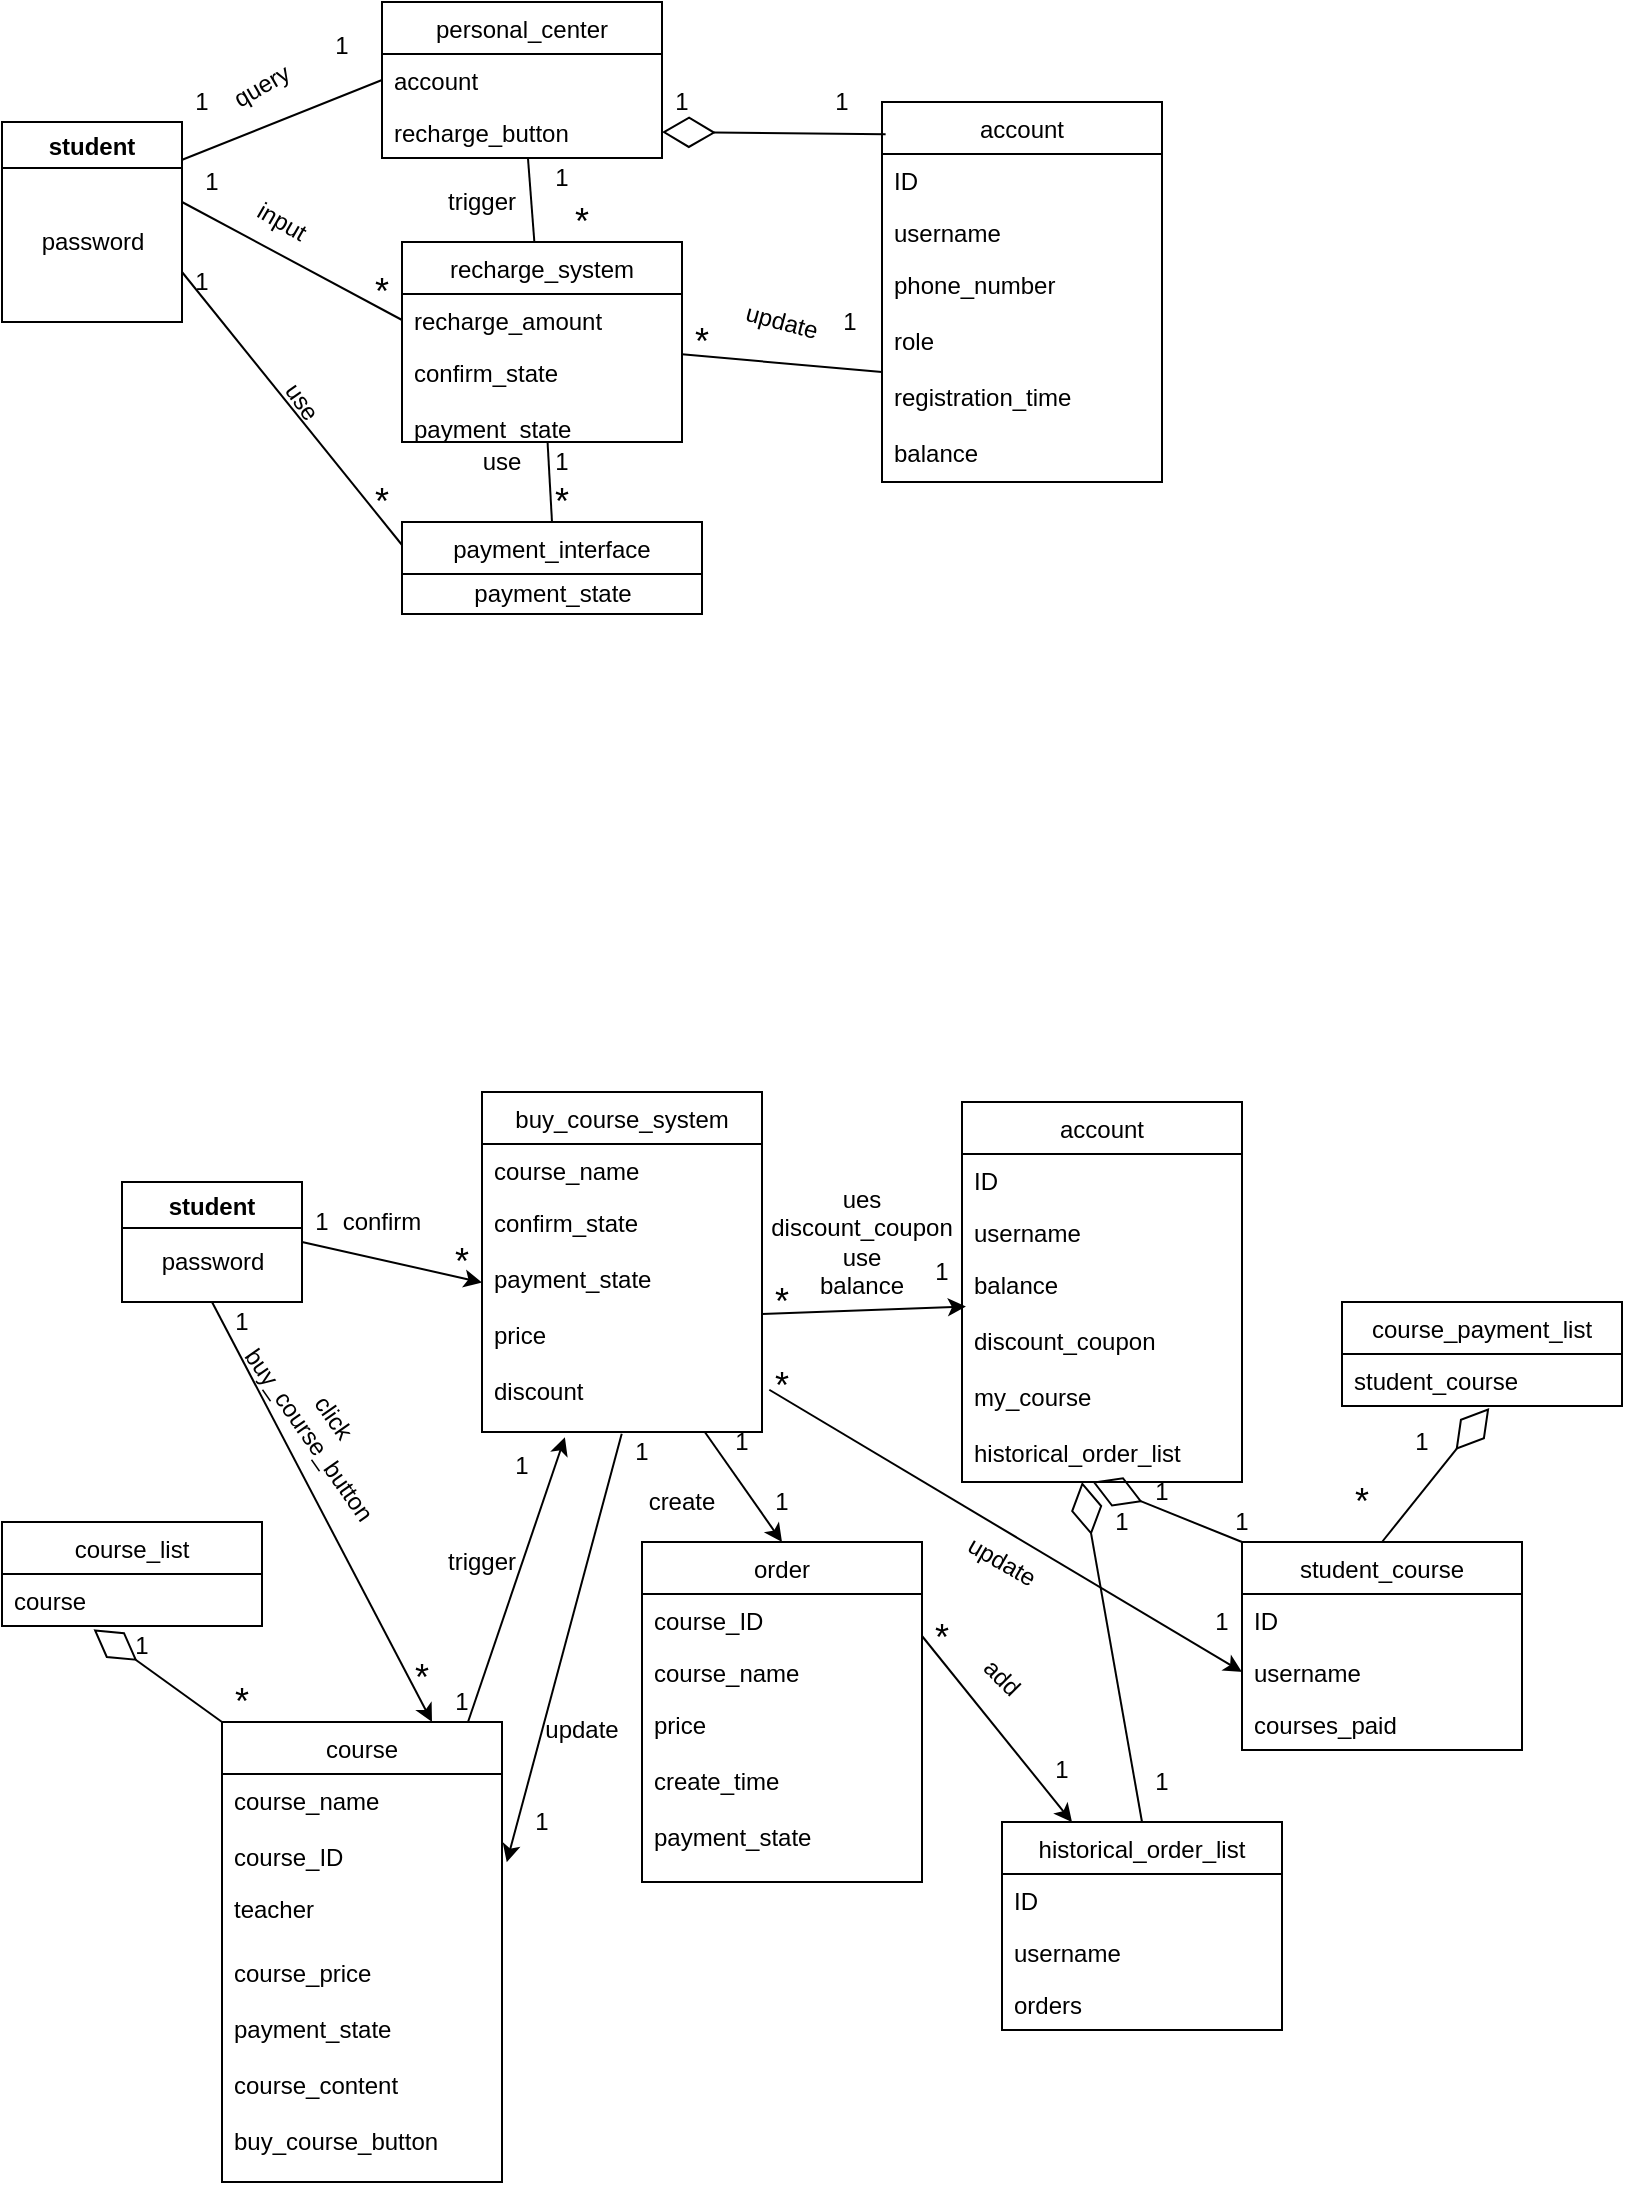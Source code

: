 <mxfile version="14.6.5" type="github"><diagram id="y11r9mdgmfxSU5SADL7G" name="Page-1"><mxGraphModel dx="1187" dy="615" grid="1" gridSize="10" guides="1" tooltips="1" connect="1" arrows="1" fold="1" page="1" pageScale="1" pageWidth="827" pageHeight="1169" math="0" shadow="0"><root><mxCell id="0"/><mxCell id="1" parent="0"/><mxCell id="tA0fsJENdHAYT02a4oDx-4" value="student" style="swimlane;" parent="1" vertex="1"><mxGeometry x="10" y="100" width="90" height="100" as="geometry"><mxRectangle x="310" y="280" width="90" height="23" as="alternateBounds"/></mxGeometry></mxCell><mxCell id="tA0fsJENdHAYT02a4oDx-10" value="password" style="text;html=1;align=center;verticalAlign=middle;resizable=0;points=[];autosize=1;strokeColor=none;" parent="tA0fsJENdHAYT02a4oDx-4" vertex="1"><mxGeometry x="10" y="50" width="70" height="20" as="geometry"/></mxCell><mxCell id="tA0fsJENdHAYT02a4oDx-13" value="personal_center" style="swimlane;fontStyle=0;childLayout=stackLayout;horizontal=1;startSize=26;fillColor=none;horizontalStack=0;resizeParent=1;resizeParentMax=0;resizeLast=0;collapsible=1;marginBottom=0;" parent="1" vertex="1"><mxGeometry x="200" y="40" width="140" height="78" as="geometry"/></mxCell><mxCell id="tA0fsJENdHAYT02a4oDx-14" value="account" style="text;strokeColor=none;fillColor=none;align=left;verticalAlign=top;spacingLeft=4;spacingRight=4;overflow=hidden;rotatable=0;points=[[0,0.5],[1,0.5]];portConstraint=eastwest;" parent="tA0fsJENdHAYT02a4oDx-13" vertex="1"><mxGeometry y="26" width="140" height="26" as="geometry"/></mxCell><mxCell id="tA0fsJENdHAYT02a4oDx-15" value="recharge_button" style="text;strokeColor=none;fillColor=none;align=left;verticalAlign=top;spacingLeft=4;spacingRight=4;overflow=hidden;rotatable=0;points=[[0,0.5],[1,0.5]];portConstraint=eastwest;" parent="tA0fsJENdHAYT02a4oDx-13" vertex="1"><mxGeometry y="52" width="140" height="26" as="geometry"/></mxCell><mxCell id="tA0fsJENdHAYT02a4oDx-18" value="account" style="swimlane;fontStyle=0;childLayout=stackLayout;horizontal=1;startSize=26;fillColor=none;horizontalStack=0;resizeParent=1;resizeParentMax=0;resizeLast=0;collapsible=1;marginBottom=0;" parent="1" vertex="1"><mxGeometry x="450" y="90" width="140" height="190" as="geometry"/></mxCell><mxCell id="tA0fsJENdHAYT02a4oDx-19" value="ID" style="text;strokeColor=none;fillColor=none;align=left;verticalAlign=top;spacingLeft=4;spacingRight=4;overflow=hidden;rotatable=0;points=[[0,0.5],[1,0.5]];portConstraint=eastwest;" parent="tA0fsJENdHAYT02a4oDx-18" vertex="1"><mxGeometry y="26" width="140" height="26" as="geometry"/></mxCell><mxCell id="tA0fsJENdHAYT02a4oDx-20" value="username" style="text;strokeColor=none;fillColor=none;align=left;verticalAlign=top;spacingLeft=4;spacingRight=4;overflow=hidden;rotatable=0;points=[[0,0.5],[1,0.5]];portConstraint=eastwest;" parent="tA0fsJENdHAYT02a4oDx-18" vertex="1"><mxGeometry y="52" width="140" height="26" as="geometry"/></mxCell><mxCell id="tA0fsJENdHAYT02a4oDx-21" value="phone_number&#10;&#10;role&#10;&#10;registration_time&#10;&#10;balance" style="text;strokeColor=none;fillColor=none;align=left;verticalAlign=top;spacingLeft=4;spacingRight=4;overflow=hidden;rotatable=0;points=[[0,0.5],[1,0.5]];portConstraint=eastwest;" parent="tA0fsJENdHAYT02a4oDx-18" vertex="1"><mxGeometry y="78" width="140" height="112" as="geometry"/></mxCell><mxCell id="tA0fsJENdHAYT02a4oDx-27" value="recharge_system" style="swimlane;fontStyle=0;childLayout=stackLayout;horizontal=1;startSize=26;fillColor=none;horizontalStack=0;resizeParent=1;resizeParentMax=0;resizeLast=0;collapsible=1;marginBottom=0;" parent="1" vertex="1"><mxGeometry x="210" y="160" width="140" height="100" as="geometry"/></mxCell><mxCell id="tA0fsJENdHAYT02a4oDx-28" value="recharge_amount" style="text;strokeColor=none;fillColor=none;align=left;verticalAlign=top;spacingLeft=4;spacingRight=4;overflow=hidden;rotatable=0;points=[[0,0.5],[1,0.5]];portConstraint=eastwest;" parent="tA0fsJENdHAYT02a4oDx-27" vertex="1"><mxGeometry y="26" width="140" height="26" as="geometry"/></mxCell><mxCell id="tA0fsJENdHAYT02a4oDx-29" value="confirm_state&#10;&#10;payment_state" style="text;strokeColor=none;fillColor=none;align=left;verticalAlign=top;spacingLeft=4;spacingRight=4;overflow=hidden;rotatable=0;points=[[0,0.5],[1,0.5]];portConstraint=eastwest;" parent="tA0fsJENdHAYT02a4oDx-27" vertex="1"><mxGeometry y="52" width="140" height="48" as="geometry"/></mxCell><mxCell id="tA0fsJENdHAYT02a4oDx-31" value="payment_interface" style="swimlane;fontStyle=0;childLayout=stackLayout;horizontal=1;startSize=26;fillColor=none;horizontalStack=0;resizeParent=1;resizeParentMax=0;resizeLast=0;collapsible=1;marginBottom=0;" parent="1" vertex="1"><mxGeometry x="210" y="300" width="150" height="46" as="geometry"/></mxCell><mxCell id="tA0fsJENdHAYT02a4oDx-62" value="payment_state" style="text;html=1;align=center;verticalAlign=middle;resizable=0;points=[];autosize=1;strokeColor=none;" parent="tA0fsJENdHAYT02a4oDx-31" vertex="1"><mxGeometry y="26" width="150" height="20" as="geometry"/></mxCell><mxCell id="tA0fsJENdHAYT02a4oDx-44" value="" style="endArrow=none;html=1;exitX=0.998;exitY=0.19;exitDx=0;exitDy=0;exitPerimeter=0;entryX=0;entryY=0.5;entryDx=0;entryDy=0;" parent="1" source="tA0fsJENdHAYT02a4oDx-4" target="tA0fsJENdHAYT02a4oDx-14" edge="1"><mxGeometry width="50" height="50" relative="1" as="geometry"><mxPoint x="140" y="150" as="sourcePoint"/><mxPoint x="190" y="100" as="targetPoint"/></mxGeometry></mxCell><mxCell id="tA0fsJENdHAYT02a4oDx-45" value="" style="endArrow=none;html=1;entryX=0;entryY=0.5;entryDx=0;entryDy=0;" parent="1" target="tA0fsJENdHAYT02a4oDx-28" edge="1"><mxGeometry width="50" height="50" relative="1" as="geometry"><mxPoint x="100" y="140" as="sourcePoint"/><mxPoint x="200" y="140" as="targetPoint"/></mxGeometry></mxCell><mxCell id="tA0fsJENdHAYT02a4oDx-46" value="" style="endArrow=none;html=1;entryX=0;entryY=0.25;entryDx=0;entryDy=0;exitX=1;exitY=0.75;exitDx=0;exitDy=0;" parent="1" source="tA0fsJENdHAYT02a4oDx-4" target="tA0fsJENdHAYT02a4oDx-31" edge="1"><mxGeometry width="50" height="50" relative="1" as="geometry"><mxPoint x="140" y="250" as="sourcePoint"/><mxPoint x="190" y="200" as="targetPoint"/></mxGeometry></mxCell><mxCell id="tA0fsJENdHAYT02a4oDx-48" value="query" style="text;html=1;strokeColor=none;fillColor=none;align=center;verticalAlign=middle;whiteSpace=wrap;rounded=0;rotation=-30;" parent="1" vertex="1"><mxGeometry x="120" y="72" width="40" height="20" as="geometry"/></mxCell><mxCell id="tA0fsJENdHAYT02a4oDx-49" value="input" style="text;html=1;strokeColor=none;fillColor=none;align=center;verticalAlign=middle;whiteSpace=wrap;rounded=0;rotation=30;" parent="1" vertex="1"><mxGeometry x="130" y="140" width="40" height="20" as="geometry"/></mxCell><mxCell id="tA0fsJENdHAYT02a4oDx-50" value="use" style="text;html=1;strokeColor=none;fillColor=none;align=center;verticalAlign=middle;whiteSpace=wrap;rounded=0;rotation=55;" parent="1" vertex="1"><mxGeometry x="140" y="230" width="40" height="20" as="geometry"/></mxCell><mxCell id="tA0fsJENdHAYT02a4oDx-55" value="" style="endArrow=diamondThin;endFill=0;endSize=24;html=1;entryX=1;entryY=0.5;entryDx=0;entryDy=0;exitX=0.013;exitY=0.085;exitDx=0;exitDy=0;exitPerimeter=0;" parent="1" source="tA0fsJENdHAYT02a4oDx-18" target="tA0fsJENdHAYT02a4oDx-15" edge="1"><mxGeometry width="160" relative="1" as="geometry"><mxPoint x="720" y="320" as="sourcePoint"/><mxPoint x="780" y="260" as="targetPoint"/></mxGeometry></mxCell><mxCell id="tA0fsJENdHAYT02a4oDx-56" value="" style="endArrow=none;html=1;exitX=0.5;exitY=0;exitDx=0;exitDy=0;" parent="1" source="tA0fsJENdHAYT02a4oDx-31" target="tA0fsJENdHAYT02a4oDx-27" edge="1"><mxGeometry width="50" height="50" relative="1" as="geometry"><mxPoint x="290" y="290" as="sourcePoint"/><mxPoint x="280" y="240" as="targetPoint"/></mxGeometry></mxCell><mxCell id="tA0fsJENdHAYT02a4oDx-57" value="use" style="text;html=1;strokeColor=none;fillColor=none;align=center;verticalAlign=middle;whiteSpace=wrap;rounded=0;" parent="1" vertex="1"><mxGeometry x="240" y="260" width="40" height="20" as="geometry"/></mxCell><mxCell id="tA0fsJENdHAYT02a4oDx-58" value="" style="endArrow=none;html=1;" parent="1" source="tA0fsJENdHAYT02a4oDx-27" edge="1"><mxGeometry width="50" height="50" relative="1" as="geometry"><mxPoint x="670" y="300" as="sourcePoint"/><mxPoint x="450" y="225" as="targetPoint"/></mxGeometry></mxCell><mxCell id="tA0fsJENdHAYT02a4oDx-60" value="update" style="text;html=1;strokeColor=none;fillColor=none;align=center;verticalAlign=middle;whiteSpace=wrap;rounded=0;rotation=15;" parent="1" vertex="1"><mxGeometry x="380" y="190" width="40" height="20" as="geometry"/></mxCell><mxCell id="tA0fsJENdHAYT02a4oDx-61" value="" style="endArrow=none;html=1;" parent="1" source="tA0fsJENdHAYT02a4oDx-27" target="tA0fsJENdHAYT02a4oDx-13" edge="1"><mxGeometry width="50" height="50" relative="1" as="geometry"><mxPoint x="260" y="160" as="sourcePoint"/><mxPoint x="310" y="110" as="targetPoint"/></mxGeometry></mxCell><mxCell id="tA0fsJENdHAYT02a4oDx-63" value="trigger" style="text;html=1;strokeColor=none;fillColor=none;align=center;verticalAlign=middle;whiteSpace=wrap;rounded=0;" parent="1" vertex="1"><mxGeometry x="230" y="130" width="40" height="20" as="geometry"/></mxCell><mxCell id="tA0fsJENdHAYT02a4oDx-64" value="student" style="swimlane;" parent="1" vertex="1"><mxGeometry x="70" y="630" width="90" height="60" as="geometry"><mxRectangle x="310" y="280" width="90" height="23" as="alternateBounds"/></mxGeometry></mxCell><mxCell id="tA0fsJENdHAYT02a4oDx-65" value="password" style="text;html=1;align=center;verticalAlign=middle;resizable=0;points=[];autosize=1;strokeColor=none;" parent="tA0fsJENdHAYT02a4oDx-64" vertex="1"><mxGeometry x="10" y="30" width="70" height="20" as="geometry"/></mxCell><mxCell id="tA0fsJENdHAYT02a4oDx-66" value="buy_course_system" style="swimlane;fontStyle=0;childLayout=stackLayout;horizontal=1;startSize=26;fillColor=none;horizontalStack=0;resizeParent=1;resizeParentMax=0;resizeLast=0;collapsible=1;marginBottom=0;" parent="1" vertex="1"><mxGeometry x="250" y="585" width="140" height="170" as="geometry"/></mxCell><mxCell id="tA0fsJENdHAYT02a4oDx-67" value="course_name" style="text;strokeColor=none;fillColor=none;align=left;verticalAlign=top;spacingLeft=4;spacingRight=4;overflow=hidden;rotatable=0;points=[[0,0.5],[1,0.5]];portConstraint=eastwest;" parent="tA0fsJENdHAYT02a4oDx-66" vertex="1"><mxGeometry y="26" width="140" height="26" as="geometry"/></mxCell><mxCell id="tA0fsJENdHAYT02a4oDx-68" value="confirm_state&#10;&#10;payment_state&#10;&#10;price&#10;&#10;discount" style="text;strokeColor=none;fillColor=none;align=left;verticalAlign=top;spacingLeft=4;spacingRight=4;overflow=hidden;rotatable=0;points=[[0,0.5],[1,0.5]];portConstraint=eastwest;" parent="tA0fsJENdHAYT02a4oDx-66" vertex="1"><mxGeometry y="52" width="140" height="118" as="geometry"/></mxCell><mxCell id="tA0fsJENdHAYT02a4oDx-73" value="account" style="swimlane;fontStyle=0;childLayout=stackLayout;horizontal=1;startSize=26;fillColor=none;horizontalStack=0;resizeParent=1;resizeParentMax=0;resizeLast=0;collapsible=1;marginBottom=0;" parent="1" vertex="1"><mxGeometry x="490" y="590" width="140" height="190" as="geometry"/></mxCell><mxCell id="tA0fsJENdHAYT02a4oDx-74" value="ID" style="text;strokeColor=none;fillColor=none;align=left;verticalAlign=top;spacingLeft=4;spacingRight=4;overflow=hidden;rotatable=0;points=[[0,0.5],[1,0.5]];portConstraint=eastwest;" parent="tA0fsJENdHAYT02a4oDx-73" vertex="1"><mxGeometry y="26" width="140" height="26" as="geometry"/></mxCell><mxCell id="tA0fsJENdHAYT02a4oDx-75" value="username" style="text;strokeColor=none;fillColor=none;align=left;verticalAlign=top;spacingLeft=4;spacingRight=4;overflow=hidden;rotatable=0;points=[[0,0.5],[1,0.5]];portConstraint=eastwest;" parent="tA0fsJENdHAYT02a4oDx-73" vertex="1"><mxGeometry y="52" width="140" height="26" as="geometry"/></mxCell><mxCell id="tA0fsJENdHAYT02a4oDx-76" value="balance&#10;&#10;discount_coupon&#10;&#10;my_course&#10;&#10;historical_order_list" style="text;strokeColor=none;fillColor=none;align=left;verticalAlign=top;spacingLeft=4;spacingRight=4;overflow=hidden;rotatable=0;points=[[0,0.5],[1,0.5]];portConstraint=eastwest;" parent="tA0fsJENdHAYT02a4oDx-73" vertex="1"><mxGeometry y="78" width="140" height="112" as="geometry"/></mxCell><mxCell id="tA0fsJENdHAYT02a4oDx-89" value="course" style="swimlane;fontStyle=0;childLayout=stackLayout;horizontal=1;startSize=26;fillColor=none;horizontalStack=0;resizeParent=1;resizeParentMax=0;resizeLast=0;collapsible=1;marginBottom=0;" parent="1" vertex="1"><mxGeometry x="120" y="900" width="140" height="230" as="geometry"/></mxCell><mxCell id="tA0fsJENdHAYT02a4oDx-90" value="course_name&#10;&#10;course_ID" style="text;strokeColor=none;fillColor=none;align=left;verticalAlign=top;spacingLeft=4;spacingRight=4;overflow=hidden;rotatable=0;points=[[0,0.5],[1,0.5]];portConstraint=eastwest;" parent="tA0fsJENdHAYT02a4oDx-89" vertex="1"><mxGeometry y="26" width="140" height="54" as="geometry"/></mxCell><mxCell id="tA0fsJENdHAYT02a4oDx-91" value="teacher" style="text;strokeColor=none;fillColor=none;align=left;verticalAlign=top;spacingLeft=4;spacingRight=4;overflow=hidden;rotatable=0;points=[[0,0.5],[1,0.5]];portConstraint=eastwest;" parent="tA0fsJENdHAYT02a4oDx-89" vertex="1"><mxGeometry y="80" width="140" height="32" as="geometry"/></mxCell><mxCell id="tA0fsJENdHAYT02a4oDx-92" value="course_price&#10;&#10;payment_state&#10;&#10;course_content&#10;&#10;buy_course_button" style="text;strokeColor=none;fillColor=none;align=left;verticalAlign=top;spacingLeft=4;spacingRight=4;overflow=hidden;rotatable=0;points=[[0,0.5],[1,0.5]];portConstraint=eastwest;" parent="tA0fsJENdHAYT02a4oDx-89" vertex="1"><mxGeometry y="112" width="140" height="118" as="geometry"/></mxCell><mxCell id="tA0fsJENdHAYT02a4oDx-93" value="course_payment_list" style="swimlane;fontStyle=0;childLayout=stackLayout;horizontal=1;startSize=26;fillColor=none;horizontalStack=0;resizeParent=1;resizeParentMax=0;resizeLast=0;collapsible=1;marginBottom=0;" parent="1" vertex="1"><mxGeometry x="680" y="690" width="140" height="52" as="geometry"/></mxCell><mxCell id="tA0fsJENdHAYT02a4oDx-95" value="student_course" style="text;strokeColor=none;fillColor=none;align=left;verticalAlign=top;spacingLeft=4;spacingRight=4;overflow=hidden;rotatable=0;points=[[0,0.5],[1,0.5]];portConstraint=eastwest;" parent="tA0fsJENdHAYT02a4oDx-93" vertex="1"><mxGeometry y="26" width="140" height="26" as="geometry"/></mxCell><mxCell id="tA0fsJENdHAYT02a4oDx-97" value="student_course" style="swimlane;fontStyle=0;childLayout=stackLayout;horizontal=1;startSize=26;fillColor=none;horizontalStack=0;resizeParent=1;resizeParentMax=0;resizeLast=0;collapsible=1;marginBottom=0;" parent="1" vertex="1"><mxGeometry x="630" y="810" width="140" height="104" as="geometry"/></mxCell><mxCell id="tA0fsJENdHAYT02a4oDx-98" value="ID" style="text;strokeColor=none;fillColor=none;align=left;verticalAlign=top;spacingLeft=4;spacingRight=4;overflow=hidden;rotatable=0;points=[[0,0.5],[1,0.5]];portConstraint=eastwest;" parent="tA0fsJENdHAYT02a4oDx-97" vertex="1"><mxGeometry y="26" width="140" height="26" as="geometry"/></mxCell><mxCell id="tA0fsJENdHAYT02a4oDx-99" value="username" style="text;strokeColor=none;fillColor=none;align=left;verticalAlign=top;spacingLeft=4;spacingRight=4;overflow=hidden;rotatable=0;points=[[0,0.5],[1,0.5]];portConstraint=eastwest;" parent="tA0fsJENdHAYT02a4oDx-97" vertex="1"><mxGeometry y="52" width="140" height="26" as="geometry"/></mxCell><mxCell id="tA0fsJENdHAYT02a4oDx-100" value="courses_paid" style="text;strokeColor=none;fillColor=none;align=left;verticalAlign=top;spacingLeft=4;spacingRight=4;overflow=hidden;rotatable=0;points=[[0,0.5],[1,0.5]];portConstraint=eastwest;" parent="tA0fsJENdHAYT02a4oDx-97" vertex="1"><mxGeometry y="78" width="140" height="26" as="geometry"/></mxCell><mxCell id="tA0fsJENdHAYT02a4oDx-101" value="course_list" style="swimlane;fontStyle=0;childLayout=stackLayout;horizontal=1;startSize=26;fillColor=none;horizontalStack=0;resizeParent=1;resizeParentMax=0;resizeLast=0;collapsible=1;marginBottom=0;" parent="1" vertex="1"><mxGeometry x="10" y="800" width="130" height="52" as="geometry"/></mxCell><mxCell id="tA0fsJENdHAYT02a4oDx-102" value="course" style="text;strokeColor=none;fillColor=none;align=left;verticalAlign=top;spacingLeft=4;spacingRight=4;overflow=hidden;rotatable=0;points=[[0,0.5],[1,0.5]];portConstraint=eastwest;" parent="tA0fsJENdHAYT02a4oDx-101" vertex="1"><mxGeometry y="26" width="130" height="26" as="geometry"/></mxCell><mxCell id="tA0fsJENdHAYT02a4oDx-105" value="order" style="swimlane;fontStyle=0;childLayout=stackLayout;horizontal=1;startSize=26;fillColor=none;horizontalStack=0;resizeParent=1;resizeParentMax=0;resizeLast=0;collapsible=1;marginBottom=0;" parent="1" vertex="1"><mxGeometry x="330" y="810" width="140" height="170" as="geometry"/></mxCell><mxCell id="tA0fsJENdHAYT02a4oDx-106" value="course_ID" style="text;strokeColor=none;fillColor=none;align=left;verticalAlign=top;spacingLeft=4;spacingRight=4;overflow=hidden;rotatable=0;points=[[0,0.5],[1,0.5]];portConstraint=eastwest;" parent="tA0fsJENdHAYT02a4oDx-105" vertex="1"><mxGeometry y="26" width="140" height="26" as="geometry"/></mxCell><mxCell id="tA0fsJENdHAYT02a4oDx-107" value="course_name" style="text;strokeColor=none;fillColor=none;align=left;verticalAlign=top;spacingLeft=4;spacingRight=4;overflow=hidden;rotatable=0;points=[[0,0.5],[1,0.5]];portConstraint=eastwest;" parent="tA0fsJENdHAYT02a4oDx-105" vertex="1"><mxGeometry y="52" width="140" height="26" as="geometry"/></mxCell><mxCell id="tA0fsJENdHAYT02a4oDx-108" value="price&#10;&#10;create_time&#10;&#10;payment_state" style="text;strokeColor=none;fillColor=none;align=left;verticalAlign=top;spacingLeft=4;spacingRight=4;overflow=hidden;rotatable=0;points=[[0,0.5],[1,0.5]];portConstraint=eastwest;" parent="tA0fsJENdHAYT02a4oDx-105" vertex="1"><mxGeometry y="78" width="140" height="92" as="geometry"/></mxCell><mxCell id="tA0fsJENdHAYT02a4oDx-110" value="" style="endArrow=diamondThin;endFill=0;endSize=24;html=1;entryX=0.352;entryY=1.063;entryDx=0;entryDy=0;exitX=0;exitY=0;exitDx=0;exitDy=0;entryPerimeter=0;" parent="1" source="tA0fsJENdHAYT02a4oDx-89" target="tA0fsJENdHAYT02a4oDx-102" edge="1"><mxGeometry width="160" relative="1" as="geometry"><mxPoint x="320" y="1100" as="sourcePoint"/><mxPoint x="480" y="1100" as="targetPoint"/></mxGeometry></mxCell><mxCell id="tA0fsJENdHAYT02a4oDx-111" value="" style="endArrow=diamondThin;endFill=0;endSize=24;html=1;entryX=0.526;entryY=1.038;entryDx=0;entryDy=0;entryPerimeter=0;exitX=0.5;exitY=0;exitDx=0;exitDy=0;" parent="1" source="tA0fsJENdHAYT02a4oDx-97" target="tA0fsJENdHAYT02a4oDx-95" edge="1"><mxGeometry width="160" relative="1" as="geometry"><mxPoint x="620" y="980" as="sourcePoint"/><mxPoint x="780" y="980" as="targetPoint"/></mxGeometry></mxCell><mxCell id="tA0fsJENdHAYT02a4oDx-113" value="" style="endArrow=classic;html=1;entryX=0.75;entryY=0;entryDx=0;entryDy=0;exitX=0.5;exitY=1;exitDx=0;exitDy=0;" parent="1" source="tA0fsJENdHAYT02a4oDx-64" target="tA0fsJENdHAYT02a4oDx-89" edge="1"><mxGeometry width="50" height="50" relative="1" as="geometry"><mxPoint x="110" y="770" as="sourcePoint"/><mxPoint x="160" y="720" as="targetPoint"/></mxGeometry></mxCell><mxCell id="tA0fsJENdHAYT02a4oDx-114" value="" style="endArrow=classic;html=1;exitX=1;exitY=0.5;exitDx=0;exitDy=0;" parent="1" source="tA0fsJENdHAYT02a4oDx-64" target="tA0fsJENdHAYT02a4oDx-68" edge="1"><mxGeometry width="50" height="50" relative="1" as="geometry"><mxPoint x="160" y="690" as="sourcePoint"/><mxPoint x="210" y="640" as="targetPoint"/></mxGeometry></mxCell><mxCell id="tA0fsJENdHAYT02a4oDx-115" value="" style="endArrow=classic;html=1;entryX=0.296;entryY=1.022;entryDx=0;entryDy=0;entryPerimeter=0;" parent="1" target="tA0fsJENdHAYT02a4oDx-68" edge="1"><mxGeometry width="50" height="50" relative="1" as="geometry"><mxPoint x="243" y="900" as="sourcePoint"/><mxPoint x="280" y="810" as="targetPoint"/></mxGeometry></mxCell><mxCell id="tA0fsJENdHAYT02a4oDx-116" value="" style="endArrow=classic;html=1;entryX=0.5;entryY=0;entryDx=0;entryDy=0;" parent="1" source="tA0fsJENdHAYT02a4oDx-68" target="tA0fsJENdHAYT02a4oDx-105" edge="1"><mxGeometry width="50" height="50" relative="1" as="geometry"><mxPoint x="349" y="760" as="sourcePoint"/><mxPoint x="460" y="750" as="targetPoint"/></mxGeometry></mxCell><mxCell id="tA0fsJENdHAYT02a4oDx-117" value="" style="endArrow=classic;html=1;exitX=1;exitY=0.5;exitDx=0;exitDy=0;entryX=0.014;entryY=0.217;entryDx=0;entryDy=0;entryPerimeter=0;" parent="1" source="tA0fsJENdHAYT02a4oDx-68" target="tA0fsJENdHAYT02a4oDx-76" edge="1"><mxGeometry width="50" height="50" relative="1" as="geometry"><mxPoint x="470" y="710" as="sourcePoint"/><mxPoint x="520" y="660" as="targetPoint"/></mxGeometry></mxCell><mxCell id="tA0fsJENdHAYT02a4oDx-118" value="" style="endArrow=classic;html=1;exitX=1.026;exitY=0.821;exitDx=0;exitDy=0;exitPerimeter=0;entryX=0;entryY=0.5;entryDx=0;entryDy=0;" parent="1" source="tA0fsJENdHAYT02a4oDx-68" target="tA0fsJENdHAYT02a4oDx-99" edge="1"><mxGeometry width="50" height="50" relative="1" as="geometry"><mxPoint x="520" y="900" as="sourcePoint"/><mxPoint x="590" y="910" as="targetPoint"/></mxGeometry></mxCell><mxCell id="tA0fsJENdHAYT02a4oDx-120" value="" style="endArrow=diamondThin;endFill=0;endSize=24;html=1;entryX=0.466;entryY=0.999;entryDx=0;entryDy=0;entryPerimeter=0;exitX=0;exitY=0;exitDx=0;exitDy=0;" parent="1" source="tA0fsJENdHAYT02a4oDx-97" target="tA0fsJENdHAYT02a4oDx-76" edge="1"><mxGeometry width="160" relative="1" as="geometry"><mxPoint x="500" y="980" as="sourcePoint"/><mxPoint x="660" y="980" as="targetPoint"/></mxGeometry></mxCell><mxCell id="tA0fsJENdHAYT02a4oDx-121" value="click buy_course_button" style="text;html=1;strokeColor=none;fillColor=none;align=center;verticalAlign=middle;whiteSpace=wrap;rounded=0;rotation=55;" parent="1" vertex="1"><mxGeometry x="150" y="742" width="40" height="20" as="geometry"/></mxCell><mxCell id="tA0fsJENdHAYT02a4oDx-122" value="update" style="text;html=1;strokeColor=none;fillColor=none;align=center;verticalAlign=middle;whiteSpace=wrap;rounded=0;rotation=30;" parent="1" vertex="1"><mxGeometry x="490" y="810" width="40" height="20" as="geometry"/></mxCell><mxCell id="tA0fsJENdHAYT02a4oDx-123" value="confirm" style="text;html=1;strokeColor=none;fillColor=none;align=center;verticalAlign=middle;whiteSpace=wrap;rounded=0;" parent="1" vertex="1"><mxGeometry x="180" y="640" width="40" height="20" as="geometry"/></mxCell><mxCell id="tA0fsJENdHAYT02a4oDx-124" value="ues discount_coupon&lt;br&gt;use&lt;br&gt;balance" style="text;html=1;strokeColor=none;fillColor=none;align=center;verticalAlign=middle;whiteSpace=wrap;rounded=0;" parent="1" vertex="1"><mxGeometry x="420" y="650" width="40" height="20" as="geometry"/></mxCell><mxCell id="tA0fsJENdHAYT02a4oDx-125" value="create" style="text;html=1;strokeColor=none;fillColor=none;align=center;verticalAlign=middle;whiteSpace=wrap;rounded=0;" parent="1" vertex="1"><mxGeometry x="330" y="780" width="40" height="20" as="geometry"/></mxCell><mxCell id="tA0fsJENdHAYT02a4oDx-126" value="trigger" style="text;html=1;strokeColor=none;fillColor=none;align=center;verticalAlign=middle;whiteSpace=wrap;rounded=0;" parent="1" vertex="1"><mxGeometry x="230" y="810" width="40" height="20" as="geometry"/></mxCell><mxCell id="tA0fsJENdHAYT02a4oDx-127" value="historical_order_list" style="swimlane;fontStyle=0;childLayout=stackLayout;horizontal=1;startSize=26;fillColor=none;horizontalStack=0;resizeParent=1;resizeParentMax=0;resizeLast=0;collapsible=1;marginBottom=0;" parent="1" vertex="1"><mxGeometry x="510" y="950" width="140" height="104" as="geometry"/></mxCell><mxCell id="tA0fsJENdHAYT02a4oDx-128" value="ID" style="text;strokeColor=none;fillColor=none;align=left;verticalAlign=top;spacingLeft=4;spacingRight=4;overflow=hidden;rotatable=0;points=[[0,0.5],[1,0.5]];portConstraint=eastwest;" parent="tA0fsJENdHAYT02a4oDx-127" vertex="1"><mxGeometry y="26" width="140" height="26" as="geometry"/></mxCell><mxCell id="tA0fsJENdHAYT02a4oDx-129" value="username" style="text;strokeColor=none;fillColor=none;align=left;verticalAlign=top;spacingLeft=4;spacingRight=4;overflow=hidden;rotatable=0;points=[[0,0.5],[1,0.5]];portConstraint=eastwest;" parent="tA0fsJENdHAYT02a4oDx-127" vertex="1"><mxGeometry y="52" width="140" height="26" as="geometry"/></mxCell><mxCell id="tA0fsJENdHAYT02a4oDx-130" value="orders" style="text;strokeColor=none;fillColor=none;align=left;verticalAlign=top;spacingLeft=4;spacingRight=4;overflow=hidden;rotatable=0;points=[[0,0.5],[1,0.5]];portConstraint=eastwest;" parent="tA0fsJENdHAYT02a4oDx-127" vertex="1"><mxGeometry y="78" width="140" height="26" as="geometry"/></mxCell><mxCell id="tA0fsJENdHAYT02a4oDx-131" value="" style="endArrow=diamondThin;endFill=0;endSize=24;html=1;exitX=0.5;exitY=0;exitDx=0;exitDy=0;" parent="1" source="tA0fsJENdHAYT02a4oDx-127" edge="1"><mxGeometry width="160" relative="1" as="geometry"><mxPoint x="330" y="1080" as="sourcePoint"/><mxPoint x="550" y="780" as="targetPoint"/></mxGeometry></mxCell><mxCell id="tA0fsJENdHAYT02a4oDx-133" value="" style="endArrow=classic;html=1;entryX=0.25;entryY=0;entryDx=0;entryDy=0;" parent="1" target="tA0fsJENdHAYT02a4oDx-127" edge="1"><mxGeometry width="50" height="50" relative="1" as="geometry"><mxPoint x="470" y="857" as="sourcePoint"/><mxPoint x="380" y="1020" as="targetPoint"/></mxGeometry></mxCell><mxCell id="tA0fsJENdHAYT02a4oDx-134" value="add" style="text;html=1;strokeColor=none;fillColor=none;align=center;verticalAlign=middle;whiteSpace=wrap;rounded=0;rotation=45;" parent="1" vertex="1"><mxGeometry x="490" y="868" width="40" height="20" as="geometry"/></mxCell><mxCell id="tA0fsJENdHAYT02a4oDx-135" value="" style="endArrow=classic;html=1;exitX=0.499;exitY=1.007;exitDx=0;exitDy=0;exitPerimeter=0;entryX=1.017;entryY=0.816;entryDx=0;entryDy=0;entryPerimeter=0;" parent="1" source="tA0fsJENdHAYT02a4oDx-68" target="tA0fsJENdHAYT02a4oDx-90" edge="1"><mxGeometry width="50" height="50" relative="1" as="geometry"><mxPoint x="300" y="900" as="sourcePoint"/><mxPoint x="350" y="850" as="targetPoint"/></mxGeometry></mxCell><mxCell id="tA0fsJENdHAYT02a4oDx-137" value="update" style="text;html=1;strokeColor=none;fillColor=none;align=center;verticalAlign=middle;whiteSpace=wrap;rounded=0;" parent="1" vertex="1"><mxGeometry x="280" y="894" width="40" height="20" as="geometry"/></mxCell><mxCell id="9QxtlXGwldqOGxJlwaPk-2" value="1" style="text;html=1;strokeColor=none;fillColor=none;align=center;verticalAlign=middle;whiteSpace=wrap;rounded=0;" vertex="1" parent="1"><mxGeometry x="150" y="640" width="40" height="20" as="geometry"/></mxCell><mxCell id="9QxtlXGwldqOGxJlwaPk-3" value="&lt;font style=&quot;font-size: 18px&quot;&gt;*&lt;/font&gt;" style="text;html=1;strokeColor=none;fillColor=none;align=center;verticalAlign=middle;whiteSpace=wrap;rounded=0;" vertex="1" parent="1"><mxGeometry x="220" y="660" width="40" height="20" as="geometry"/></mxCell><mxCell id="9QxtlXGwldqOGxJlwaPk-4" value="1" style="text;html=1;strokeColor=none;fillColor=none;align=center;verticalAlign=middle;whiteSpace=wrap;rounded=0;" vertex="1" parent="1"><mxGeometry x="110" y="690" width="40" height="20" as="geometry"/></mxCell><mxCell id="9QxtlXGwldqOGxJlwaPk-5" value="1" style="text;html=1;strokeColor=none;fillColor=none;align=center;verticalAlign=middle;whiteSpace=wrap;rounded=0;" vertex="1" parent="1"><mxGeometry x="60" y="852" width="40" height="20" as="geometry"/></mxCell><mxCell id="9QxtlXGwldqOGxJlwaPk-6" value="&lt;font style=&quot;font-size: 18px&quot;&gt;*&lt;/font&gt;" style="text;html=1;strokeColor=none;fillColor=none;align=center;verticalAlign=middle;whiteSpace=wrap;rounded=0;" vertex="1" parent="1"><mxGeometry x="110" y="880" width="40" height="20" as="geometry"/></mxCell><mxCell id="9QxtlXGwldqOGxJlwaPk-8" value="&lt;font style=&quot;font-size: 18px&quot;&gt;*&lt;/font&gt;" style="text;html=1;strokeColor=none;fillColor=none;align=center;verticalAlign=middle;whiteSpace=wrap;rounded=0;" vertex="1" parent="1"><mxGeometry x="670" y="780" width="40" height="20" as="geometry"/></mxCell><mxCell id="9QxtlXGwldqOGxJlwaPk-9" value="1" style="text;html=1;strokeColor=none;fillColor=none;align=center;verticalAlign=middle;whiteSpace=wrap;rounded=0;" vertex="1" parent="1"><mxGeometry x="700" y="750" width="40" height="20" as="geometry"/></mxCell><mxCell id="9QxtlXGwldqOGxJlwaPk-11" value="&lt;font style=&quot;font-size: 18px&quot;&gt;*&lt;/font&gt;" style="text;html=1;strokeColor=none;fillColor=none;align=center;verticalAlign=middle;whiteSpace=wrap;rounded=0;" vertex="1" parent="1"><mxGeometry x="200" y="868" width="40" height="20" as="geometry"/></mxCell><mxCell id="9QxtlXGwldqOGxJlwaPk-12" value="1" style="text;html=1;strokeColor=none;fillColor=none;align=center;verticalAlign=middle;whiteSpace=wrap;rounded=0;" vertex="1" parent="1"><mxGeometry x="220" y="880" width="40" height="20" as="geometry"/></mxCell><mxCell id="9QxtlXGwldqOGxJlwaPk-13" value="1" style="text;html=1;strokeColor=none;fillColor=none;align=center;verticalAlign=middle;whiteSpace=wrap;rounded=0;" vertex="1" parent="1"><mxGeometry x="250" y="762" width="40" height="20" as="geometry"/></mxCell><mxCell id="9QxtlXGwldqOGxJlwaPk-14" value="1" style="text;html=1;strokeColor=none;fillColor=none;align=center;verticalAlign=middle;whiteSpace=wrap;rounded=0;" vertex="1" parent="1"><mxGeometry x="260" y="940" width="40" height="20" as="geometry"/></mxCell><mxCell id="9QxtlXGwldqOGxJlwaPk-15" value="1" style="text;html=1;strokeColor=none;fillColor=none;align=center;verticalAlign=middle;whiteSpace=wrap;rounded=0;" vertex="1" parent="1"><mxGeometry x="310" y="755" width="40" height="20" as="geometry"/></mxCell><mxCell id="9QxtlXGwldqOGxJlwaPk-16" value="1" style="text;html=1;strokeColor=none;fillColor=none;align=center;verticalAlign=middle;whiteSpace=wrap;rounded=0;" vertex="1" parent="1"><mxGeometry x="360" y="750" width="40" height="20" as="geometry"/></mxCell><mxCell id="9QxtlXGwldqOGxJlwaPk-17" value="1" style="text;html=1;strokeColor=none;fillColor=none;align=center;verticalAlign=middle;whiteSpace=wrap;rounded=0;" vertex="1" parent="1"><mxGeometry x="380" y="780" width="40" height="20" as="geometry"/></mxCell><mxCell id="9QxtlXGwldqOGxJlwaPk-18" value="1" style="text;html=1;strokeColor=none;fillColor=none;align=center;verticalAlign=middle;whiteSpace=wrap;rounded=0;" vertex="1" parent="1"><mxGeometry x="550" y="790" width="40" height="20" as="geometry"/></mxCell><mxCell id="9QxtlXGwldqOGxJlwaPk-19" value="1" style="text;html=1;strokeColor=none;fillColor=none;align=center;verticalAlign=middle;whiteSpace=wrap;rounded=0;" vertex="1" parent="1"><mxGeometry x="570" y="920" width="40" height="20" as="geometry"/></mxCell><mxCell id="9QxtlXGwldqOGxJlwaPk-20" value="&lt;font style=&quot;font-size: 18px&quot;&gt;*&lt;/font&gt;" style="text;html=1;strokeColor=none;fillColor=none;align=center;verticalAlign=middle;whiteSpace=wrap;rounded=0;" vertex="1" parent="1"><mxGeometry x="460" y="848" width="40" height="20" as="geometry"/></mxCell><mxCell id="9QxtlXGwldqOGxJlwaPk-21" value="1" style="text;html=1;strokeColor=none;fillColor=none;align=center;verticalAlign=middle;whiteSpace=wrap;rounded=0;" vertex="1" parent="1"><mxGeometry x="520" y="914" width="40" height="20" as="geometry"/></mxCell><mxCell id="9QxtlXGwldqOGxJlwaPk-22" value="1" style="text;html=1;strokeColor=none;fillColor=none;align=center;verticalAlign=middle;whiteSpace=wrap;rounded=0;" vertex="1" parent="1"><mxGeometry x="600" y="840" width="40" height="20" as="geometry"/></mxCell><mxCell id="9QxtlXGwldqOGxJlwaPk-23" value="1" style="text;html=1;strokeColor=none;fillColor=none;align=center;verticalAlign=middle;whiteSpace=wrap;rounded=0;" vertex="1" parent="1"><mxGeometry x="570" y="775" width="40" height="20" as="geometry"/></mxCell><mxCell id="9QxtlXGwldqOGxJlwaPk-24" value="1" style="text;html=1;strokeColor=none;fillColor=none;align=center;verticalAlign=middle;whiteSpace=wrap;rounded=0;" vertex="1" parent="1"><mxGeometry x="610" y="790" width="40" height="20" as="geometry"/></mxCell><mxCell id="9QxtlXGwldqOGxJlwaPk-25" value="&lt;font style=&quot;font-size: 18px&quot;&gt;*&lt;/font&gt;" style="text;html=1;strokeColor=none;fillColor=none;align=center;verticalAlign=middle;whiteSpace=wrap;rounded=0;" vertex="1" parent="1"><mxGeometry x="380" y="722" width="40" height="20" as="geometry"/></mxCell><mxCell id="9QxtlXGwldqOGxJlwaPk-26" value="&lt;font style=&quot;font-size: 18px&quot;&gt;*&lt;/font&gt;" style="text;html=1;strokeColor=none;fillColor=none;align=center;verticalAlign=middle;whiteSpace=wrap;rounded=0;" vertex="1" parent="1"><mxGeometry x="380" y="680" width="40" height="20" as="geometry"/></mxCell><mxCell id="9QxtlXGwldqOGxJlwaPk-29" value="1" style="text;html=1;strokeColor=none;fillColor=none;align=center;verticalAlign=middle;whiteSpace=wrap;rounded=0;" vertex="1" parent="1"><mxGeometry x="460" y="650" width="40" height="50" as="geometry"/></mxCell><mxCell id="9QxtlXGwldqOGxJlwaPk-30" value="1" style="text;html=1;strokeColor=none;fillColor=none;align=center;verticalAlign=middle;whiteSpace=wrap;rounded=0;" vertex="1" parent="1"><mxGeometry x="90" y="80" width="40" height="20" as="geometry"/></mxCell><mxCell id="9QxtlXGwldqOGxJlwaPk-33" value="&lt;font style=&quot;font-size: 18px&quot;&gt;*&lt;/font&gt;" style="text;html=1;strokeColor=none;fillColor=none;align=center;verticalAlign=middle;whiteSpace=wrap;rounded=0;" vertex="1" parent="1"><mxGeometry x="280" y="140" width="40" height="20" as="geometry"/></mxCell><mxCell id="9QxtlXGwldqOGxJlwaPk-35" value="1" style="text;html=1;strokeColor=none;fillColor=none;align=center;verticalAlign=middle;whiteSpace=wrap;rounded=0;" vertex="1" parent="1"><mxGeometry x="160" y="52" width="40" height="20" as="geometry"/></mxCell><mxCell id="9QxtlXGwldqOGxJlwaPk-36" value="1" style="text;html=1;strokeColor=none;fillColor=none;align=center;verticalAlign=middle;whiteSpace=wrap;rounded=0;" vertex="1" parent="1"><mxGeometry x="270" y="118" width="40" height="20" as="geometry"/></mxCell><mxCell id="9QxtlXGwldqOGxJlwaPk-37" value="1" style="text;html=1;strokeColor=none;fillColor=none;align=center;verticalAlign=middle;whiteSpace=wrap;rounded=0;" vertex="1" parent="1"><mxGeometry x="330" y="80" width="40" height="20" as="geometry"/></mxCell><mxCell id="9QxtlXGwldqOGxJlwaPk-38" value="1" style="text;html=1;strokeColor=none;fillColor=none;align=center;verticalAlign=middle;whiteSpace=wrap;rounded=0;" vertex="1" parent="1"><mxGeometry x="410" y="80" width="40" height="20" as="geometry"/></mxCell><mxCell id="9QxtlXGwldqOGxJlwaPk-39" value="&lt;font style=&quot;font-size: 18px&quot;&gt;*&lt;/font&gt;" style="text;html=1;strokeColor=none;fillColor=none;align=center;verticalAlign=middle;whiteSpace=wrap;rounded=0;" vertex="1" parent="1"><mxGeometry x="340" y="200" width="40" height="20" as="geometry"/></mxCell><mxCell id="9QxtlXGwldqOGxJlwaPk-40" value="1" style="text;html=1;strokeColor=none;fillColor=none;align=center;verticalAlign=middle;whiteSpace=wrap;rounded=0;" vertex="1" parent="1"><mxGeometry x="414" y="190" width="40" height="20" as="geometry"/></mxCell><mxCell id="9QxtlXGwldqOGxJlwaPk-42" value="1" style="text;html=1;strokeColor=none;fillColor=none;align=center;verticalAlign=middle;whiteSpace=wrap;rounded=0;" vertex="1" parent="1"><mxGeometry x="95" y="120" width="40" height="20" as="geometry"/></mxCell><mxCell id="9QxtlXGwldqOGxJlwaPk-43" value="&lt;font style=&quot;font-size: 18px&quot;&gt;*&lt;/font&gt;" style="text;html=1;strokeColor=none;fillColor=none;align=center;verticalAlign=middle;whiteSpace=wrap;rounded=0;" vertex="1" parent="1"><mxGeometry x="180" y="175" width="40" height="20" as="geometry"/></mxCell><mxCell id="9QxtlXGwldqOGxJlwaPk-44" value="1" style="text;html=1;strokeColor=none;fillColor=none;align=center;verticalAlign=middle;whiteSpace=wrap;rounded=0;" vertex="1" parent="1"><mxGeometry x="90" y="170" width="40" height="20" as="geometry"/></mxCell><mxCell id="9QxtlXGwldqOGxJlwaPk-46" value="1" style="text;html=1;strokeColor=none;fillColor=none;align=center;verticalAlign=middle;whiteSpace=wrap;rounded=0;" vertex="1" parent="1"><mxGeometry x="270" y="260" width="40" height="20" as="geometry"/></mxCell><mxCell id="9QxtlXGwldqOGxJlwaPk-48" value="&lt;font style=&quot;font-size: 18px&quot;&gt;*&lt;/font&gt;" style="text;html=1;strokeColor=none;fillColor=none;align=center;verticalAlign=middle;whiteSpace=wrap;rounded=0;" vertex="1" parent="1"><mxGeometry x="270" y="280" width="40" height="20" as="geometry"/></mxCell><mxCell id="9QxtlXGwldqOGxJlwaPk-49" value="&lt;font style=&quot;font-size: 18px&quot;&gt;*&lt;/font&gt;" style="text;html=1;strokeColor=none;fillColor=none;align=center;verticalAlign=middle;whiteSpace=wrap;rounded=0;" vertex="1" parent="1"><mxGeometry x="180" y="280" width="40" height="20" as="geometry"/></mxCell></root></mxGraphModel></diagram></mxfile>